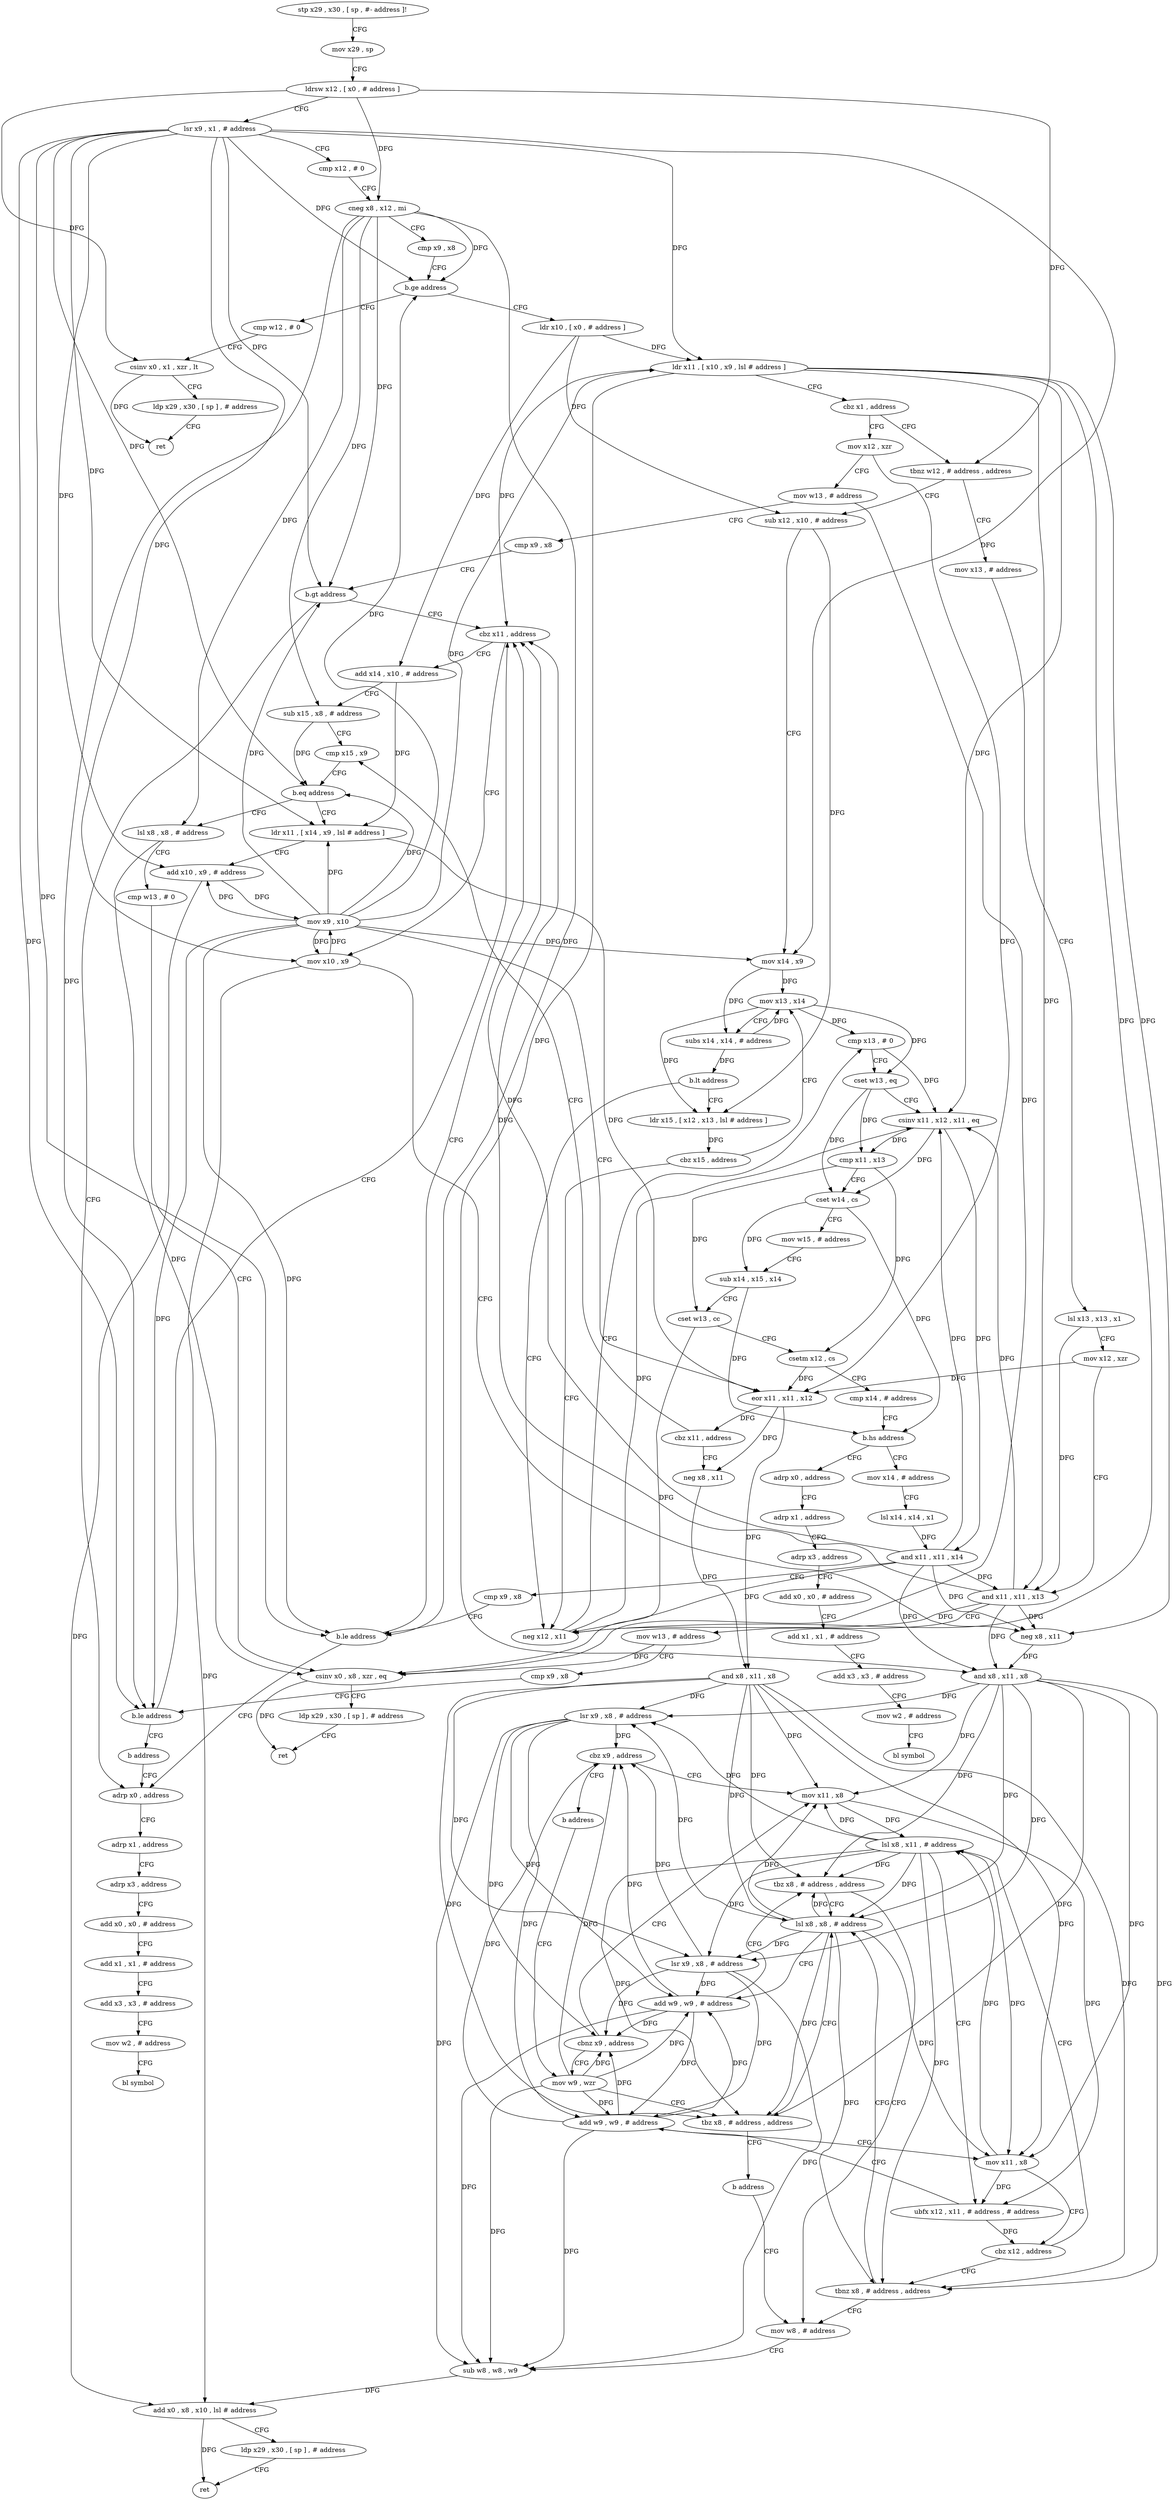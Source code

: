 digraph "func" {
"4268032" [label = "stp x29 , x30 , [ sp , #- address ]!" ]
"4268036" [label = "mov x29 , sp" ]
"4268040" [label = "ldrsw x12 , [ x0 , # address ]" ]
"4268044" [label = "lsr x9 , x1 , # address" ]
"4268048" [label = "cmp x12 , # 0" ]
"4268052" [label = "cneg x8 , x12 , mi" ]
"4268056" [label = "cmp x9 , x8" ]
"4268060" [label = "b.ge address" ]
"4268112" [label = "cmp w12 , # 0" ]
"4268064" [label = "ldr x10 , [ x0 , # address ]" ]
"4268116" [label = "csinv x0 , x1 , xzr , lt" ]
"4268120" [label = "ldp x29 , x30 , [ sp ] , # address" ]
"4268124" [label = "ret" ]
"4268068" [label = "ldr x11 , [ x10 , x9 , lsl # address ]" ]
"4268072" [label = "cbz x1 , address" ]
"4268128" [label = "mov x12 , xzr" ]
"4268076" [label = "tbnz w12 , # address , address" ]
"4268132" [label = "mov w13 , # address" ]
"4268136" [label = "cmp x9 , x8" ]
"4268140" [label = "b.gt address" ]
"4268392" [label = "adrp x0 , address" ]
"4268144" [label = "cbz x11 , address" ]
"4268296" [label = "sub x12 , x10 , # address" ]
"4268080" [label = "mov x13 , # address" ]
"4268396" [label = "adrp x1 , address" ]
"4268400" [label = "adrp x3 , address" ]
"4268404" [label = "add x0 , x0 , # address" ]
"4268408" [label = "add x1 , x1 , # address" ]
"4268412" [label = "add x3 , x3 , # address" ]
"4268416" [label = "mov w2 , # address" ]
"4268420" [label = "bl symbol" ]
"4268172" [label = "add x14 , x10 , # address" ]
"4268148" [label = "mov x10 , x9" ]
"4268300" [label = "mov x14 , x9" ]
"4268304" [label = "mov x13 , x14" ]
"4268084" [label = "lsl x13 , x13 , x1" ]
"4268088" [label = "mov x12 , xzr" ]
"4268092" [label = "and x11 , x11 , x13" ]
"4268096" [label = "mov w13 , # address" ]
"4268100" [label = "cmp x9 , x8" ]
"4268104" [label = "b.le address" ]
"4268108" [label = "b address" ]
"4268176" [label = "sub x15 , x8 , # address" ]
"4268180" [label = "cmp x15 , x9" ]
"4268152" [label = "neg x8 , x11" ]
"4268156" [label = "and x8 , x11 , x8" ]
"4268160" [label = "lsr x9 , x8 , # address" ]
"4268164" [label = "cbz x9 , address" ]
"4268224" [label = "mov x11 , x8" ]
"4268168" [label = "b address" ]
"4268324" [label = "neg x12 , x11" ]
"4268328" [label = "cmp x13 , # 0" ]
"4268332" [label = "cset w13 , eq" ]
"4268336" [label = "csinv x11 , x12 , x11 , eq" ]
"4268340" [label = "cmp x11 , x13" ]
"4268344" [label = "cset w14 , cs" ]
"4268348" [label = "mov w15 , # address" ]
"4268352" [label = "sub x14 , x15 , x14" ]
"4268356" [label = "cset w13 , cc" ]
"4268360" [label = "csetm x12 , cs" ]
"4268364" [label = "cmp x14 , # address" ]
"4268368" [label = "b.hs address" ]
"4268444" [label = "adrp x0 , address" ]
"4268372" [label = "mov x14 , # address" ]
"4268316" [label = "ldr x15 , [ x12 , x13 , lsl # address ]" ]
"4268320" [label = "cbz x15 , address" ]
"4268424" [label = "lsl x8 , x8 , # address" ]
"4268428" [label = "cmp w13 , # 0" ]
"4268432" [label = "csinv x0 , x8 , xzr , eq" ]
"4268436" [label = "ldp x29 , x30 , [ sp ] , # address" ]
"4268440" [label = "ret" ]
"4268188" [label = "ldr x11 , [ x14 , x9 , lsl # address ]" ]
"4268192" [label = "add x10 , x9 , # address" ]
"4268196" [label = "mov x9 , x10" ]
"4268200" [label = "eor x11 , x11 , x12" ]
"4268204" [label = "cbz x11 , address" ]
"4268208" [label = "neg x8 , x11" ]
"4268228" [label = "lsl x8 , x11 , # address" ]
"4268284" [label = "mov w9 , wzr" ]
"4268448" [label = "adrp x1 , address" ]
"4268452" [label = "adrp x3 , address" ]
"4268456" [label = "add x0 , x0 , # address" ]
"4268460" [label = "add x1 , x1 , # address" ]
"4268464" [label = "add x3 , x3 , # address" ]
"4268468" [label = "mov w2 , # address" ]
"4268472" [label = "bl symbol" ]
"4268376" [label = "lsl x14 , x14 , x1" ]
"4268380" [label = "and x11 , x11 , x14" ]
"4268384" [label = "cmp x9 , x8" ]
"4268388" [label = "b.le address" ]
"4268308" [label = "subs x14 , x14 , # address" ]
"4268312" [label = "b.lt address" ]
"4268184" [label = "b.eq address" ]
"4268212" [label = "and x8 , x11 , x8" ]
"4268216" [label = "lsr x9 , x8 , # address" ]
"4268220" [label = "cbnz x9 , address" ]
"4268232" [label = "ubfx x12 , x11 , # address , # address" ]
"4268236" [label = "add w9 , w9 , # address" ]
"4268240" [label = "mov x11 , x8" ]
"4268244" [label = "cbz x12 , address" ]
"4268248" [label = "tbnz x8 , # address , address" ]
"4268264" [label = "mov w8 , # address" ]
"4268252" [label = "lsl x8 , x8 , # address" ]
"4268288" [label = "tbz x8 , # address , address" ]
"4268292" [label = "b address" ]
"4268268" [label = "sub w8 , w8 , w9" ]
"4268272" [label = "add x0 , x8 , x10 , lsl # address" ]
"4268276" [label = "ldp x29 , x30 , [ sp ] , # address" ]
"4268280" [label = "ret" ]
"4268256" [label = "add w9 , w9 , # address" ]
"4268260" [label = "tbz x8 , # address , address" ]
"4268032" -> "4268036" [ label = "CFG" ]
"4268036" -> "4268040" [ label = "CFG" ]
"4268040" -> "4268044" [ label = "CFG" ]
"4268040" -> "4268052" [ label = "DFG" ]
"4268040" -> "4268116" [ label = "DFG" ]
"4268040" -> "4268076" [ label = "DFG" ]
"4268044" -> "4268048" [ label = "CFG" ]
"4268044" -> "4268060" [ label = "DFG" ]
"4268044" -> "4268068" [ label = "DFG" ]
"4268044" -> "4268140" [ label = "DFG" ]
"4268044" -> "4268300" [ label = "DFG" ]
"4268044" -> "4268104" [ label = "DFG" ]
"4268044" -> "4268148" [ label = "DFG" ]
"4268044" -> "4268184" [ label = "DFG" ]
"4268044" -> "4268188" [ label = "DFG" ]
"4268044" -> "4268192" [ label = "DFG" ]
"4268044" -> "4268388" [ label = "DFG" ]
"4268048" -> "4268052" [ label = "CFG" ]
"4268052" -> "4268056" [ label = "CFG" ]
"4268052" -> "4268060" [ label = "DFG" ]
"4268052" -> "4268140" [ label = "DFG" ]
"4268052" -> "4268104" [ label = "DFG" ]
"4268052" -> "4268176" [ label = "DFG" ]
"4268052" -> "4268424" [ label = "DFG" ]
"4268052" -> "4268388" [ label = "DFG" ]
"4268056" -> "4268060" [ label = "CFG" ]
"4268060" -> "4268112" [ label = "CFG" ]
"4268060" -> "4268064" [ label = "CFG" ]
"4268112" -> "4268116" [ label = "CFG" ]
"4268064" -> "4268068" [ label = "DFG" ]
"4268064" -> "4268296" [ label = "DFG" ]
"4268064" -> "4268172" [ label = "DFG" ]
"4268116" -> "4268120" [ label = "CFG" ]
"4268116" -> "4268124" [ label = "DFG" ]
"4268120" -> "4268124" [ label = "CFG" ]
"4268068" -> "4268072" [ label = "CFG" ]
"4268068" -> "4268144" [ label = "DFG" ]
"4268068" -> "4268092" [ label = "DFG" ]
"4268068" -> "4268152" [ label = "DFG" ]
"4268068" -> "4268156" [ label = "DFG" ]
"4268068" -> "4268324" [ label = "DFG" ]
"4268068" -> "4268336" [ label = "DFG" ]
"4268072" -> "4268128" [ label = "CFG" ]
"4268072" -> "4268076" [ label = "CFG" ]
"4268128" -> "4268132" [ label = "CFG" ]
"4268128" -> "4268200" [ label = "DFG" ]
"4268076" -> "4268296" [ label = "CFG" ]
"4268076" -> "4268080" [ label = "CFG" ]
"4268132" -> "4268136" [ label = "CFG" ]
"4268132" -> "4268432" [ label = "DFG" ]
"4268136" -> "4268140" [ label = "CFG" ]
"4268140" -> "4268392" [ label = "CFG" ]
"4268140" -> "4268144" [ label = "CFG" ]
"4268392" -> "4268396" [ label = "CFG" ]
"4268144" -> "4268172" [ label = "CFG" ]
"4268144" -> "4268148" [ label = "CFG" ]
"4268296" -> "4268300" [ label = "CFG" ]
"4268296" -> "4268316" [ label = "DFG" ]
"4268080" -> "4268084" [ label = "CFG" ]
"4268396" -> "4268400" [ label = "CFG" ]
"4268400" -> "4268404" [ label = "CFG" ]
"4268404" -> "4268408" [ label = "CFG" ]
"4268408" -> "4268412" [ label = "CFG" ]
"4268412" -> "4268416" [ label = "CFG" ]
"4268416" -> "4268420" [ label = "CFG" ]
"4268172" -> "4268176" [ label = "CFG" ]
"4268172" -> "4268188" [ label = "DFG" ]
"4268148" -> "4268152" [ label = "CFG" ]
"4268148" -> "4268196" [ label = "DFG" ]
"4268148" -> "4268272" [ label = "DFG" ]
"4268300" -> "4268304" [ label = "DFG" ]
"4268300" -> "4268308" [ label = "DFG" ]
"4268304" -> "4268308" [ label = "CFG" ]
"4268304" -> "4268328" [ label = "DFG" ]
"4268304" -> "4268332" [ label = "DFG" ]
"4268304" -> "4268316" [ label = "DFG" ]
"4268084" -> "4268088" [ label = "CFG" ]
"4268084" -> "4268092" [ label = "DFG" ]
"4268088" -> "4268092" [ label = "CFG" ]
"4268088" -> "4268200" [ label = "DFG" ]
"4268092" -> "4268096" [ label = "CFG" ]
"4268092" -> "4268144" [ label = "DFG" ]
"4268092" -> "4268152" [ label = "DFG" ]
"4268092" -> "4268156" [ label = "DFG" ]
"4268092" -> "4268324" [ label = "DFG" ]
"4268092" -> "4268336" [ label = "DFG" ]
"4268096" -> "4268100" [ label = "CFG" ]
"4268096" -> "4268432" [ label = "DFG" ]
"4268100" -> "4268104" [ label = "CFG" ]
"4268104" -> "4268144" [ label = "CFG" ]
"4268104" -> "4268108" [ label = "CFG" ]
"4268108" -> "4268392" [ label = "CFG" ]
"4268176" -> "4268180" [ label = "CFG" ]
"4268176" -> "4268184" [ label = "DFG" ]
"4268180" -> "4268184" [ label = "CFG" ]
"4268152" -> "4268156" [ label = "DFG" ]
"4268156" -> "4268160" [ label = "DFG" ]
"4268156" -> "4268224" [ label = "DFG" ]
"4268156" -> "4268240" [ label = "DFG" ]
"4268156" -> "4268288" [ label = "DFG" ]
"4268156" -> "4268216" [ label = "DFG" ]
"4268156" -> "4268248" [ label = "DFG" ]
"4268156" -> "4268252" [ label = "DFG" ]
"4268156" -> "4268260" [ label = "DFG" ]
"4268160" -> "4268164" [ label = "DFG" ]
"4268160" -> "4268236" [ label = "DFG" ]
"4268160" -> "4268220" [ label = "DFG" ]
"4268160" -> "4268256" [ label = "DFG" ]
"4268160" -> "4268268" [ label = "DFG" ]
"4268164" -> "4268224" [ label = "CFG" ]
"4268164" -> "4268168" [ label = "CFG" ]
"4268224" -> "4268228" [ label = "DFG" ]
"4268224" -> "4268232" [ label = "DFG" ]
"4268168" -> "4268284" [ label = "CFG" ]
"4268324" -> "4268328" [ label = "CFG" ]
"4268324" -> "4268336" [ label = "DFG" ]
"4268328" -> "4268332" [ label = "CFG" ]
"4268328" -> "4268336" [ label = "DFG" ]
"4268332" -> "4268336" [ label = "CFG" ]
"4268332" -> "4268340" [ label = "DFG" ]
"4268332" -> "4268344" [ label = "DFG" ]
"4268336" -> "4268340" [ label = "DFG" ]
"4268336" -> "4268344" [ label = "DFG" ]
"4268336" -> "4268380" [ label = "DFG" ]
"4268340" -> "4268344" [ label = "CFG" ]
"4268340" -> "4268356" [ label = "DFG" ]
"4268340" -> "4268360" [ label = "DFG" ]
"4268344" -> "4268348" [ label = "CFG" ]
"4268344" -> "4268352" [ label = "DFG" ]
"4268344" -> "4268368" [ label = "DFG" ]
"4268348" -> "4268352" [ label = "CFG" ]
"4268352" -> "4268356" [ label = "CFG" ]
"4268352" -> "4268368" [ label = "DFG" ]
"4268356" -> "4268360" [ label = "CFG" ]
"4268356" -> "4268432" [ label = "DFG" ]
"4268360" -> "4268364" [ label = "CFG" ]
"4268360" -> "4268200" [ label = "DFG" ]
"4268364" -> "4268368" [ label = "CFG" ]
"4268368" -> "4268444" [ label = "CFG" ]
"4268368" -> "4268372" [ label = "CFG" ]
"4268444" -> "4268448" [ label = "CFG" ]
"4268372" -> "4268376" [ label = "CFG" ]
"4268316" -> "4268320" [ label = "DFG" ]
"4268320" -> "4268304" [ label = "CFG" ]
"4268320" -> "4268324" [ label = "CFG" ]
"4268424" -> "4268428" [ label = "CFG" ]
"4268424" -> "4268432" [ label = "DFG" ]
"4268428" -> "4268432" [ label = "CFG" ]
"4268432" -> "4268436" [ label = "CFG" ]
"4268432" -> "4268440" [ label = "DFG" ]
"4268436" -> "4268440" [ label = "CFG" ]
"4268188" -> "4268192" [ label = "CFG" ]
"4268188" -> "4268200" [ label = "DFG" ]
"4268192" -> "4268196" [ label = "DFG" ]
"4268192" -> "4268272" [ label = "DFG" ]
"4268196" -> "4268200" [ label = "CFG" ]
"4268196" -> "4268068" [ label = "DFG" ]
"4268196" -> "4268300" [ label = "DFG" ]
"4268196" -> "4268148" [ label = "DFG" ]
"4268196" -> "4268184" [ label = "DFG" ]
"4268196" -> "4268188" [ label = "DFG" ]
"4268196" -> "4268192" [ label = "DFG" ]
"4268196" -> "4268060" [ label = "DFG" ]
"4268196" -> "4268140" [ label = "DFG" ]
"4268196" -> "4268104" [ label = "DFG" ]
"4268196" -> "4268388" [ label = "DFG" ]
"4268200" -> "4268204" [ label = "DFG" ]
"4268200" -> "4268208" [ label = "DFG" ]
"4268200" -> "4268212" [ label = "DFG" ]
"4268204" -> "4268180" [ label = "CFG" ]
"4268204" -> "4268208" [ label = "CFG" ]
"4268208" -> "4268212" [ label = "DFG" ]
"4268228" -> "4268232" [ label = "CFG" ]
"4268228" -> "4268160" [ label = "DFG" ]
"4268228" -> "4268224" [ label = "DFG" ]
"4268228" -> "4268240" [ label = "DFG" ]
"4268228" -> "4268288" [ label = "DFG" ]
"4268228" -> "4268216" [ label = "DFG" ]
"4268228" -> "4268248" [ label = "DFG" ]
"4268228" -> "4268252" [ label = "DFG" ]
"4268228" -> "4268260" [ label = "DFG" ]
"4268284" -> "4268288" [ label = "CFG" ]
"4268284" -> "4268164" [ label = "DFG" ]
"4268284" -> "4268236" [ label = "DFG" ]
"4268284" -> "4268220" [ label = "DFG" ]
"4268284" -> "4268256" [ label = "DFG" ]
"4268284" -> "4268268" [ label = "DFG" ]
"4268448" -> "4268452" [ label = "CFG" ]
"4268452" -> "4268456" [ label = "CFG" ]
"4268456" -> "4268460" [ label = "CFG" ]
"4268460" -> "4268464" [ label = "CFG" ]
"4268464" -> "4268468" [ label = "CFG" ]
"4268468" -> "4268472" [ label = "CFG" ]
"4268376" -> "4268380" [ label = "DFG" ]
"4268380" -> "4268384" [ label = "CFG" ]
"4268380" -> "4268144" [ label = "DFG" ]
"4268380" -> "4268152" [ label = "DFG" ]
"4268380" -> "4268324" [ label = "DFG" ]
"4268380" -> "4268336" [ label = "DFG" ]
"4268380" -> "4268092" [ label = "DFG" ]
"4268380" -> "4268156" [ label = "DFG" ]
"4268384" -> "4268388" [ label = "CFG" ]
"4268388" -> "4268144" [ label = "CFG" ]
"4268388" -> "4268392" [ label = "CFG" ]
"4268308" -> "4268312" [ label = "DFG" ]
"4268308" -> "4268304" [ label = "DFG" ]
"4268312" -> "4268324" [ label = "CFG" ]
"4268312" -> "4268316" [ label = "CFG" ]
"4268184" -> "4268424" [ label = "CFG" ]
"4268184" -> "4268188" [ label = "CFG" ]
"4268212" -> "4268216" [ label = "DFG" ]
"4268212" -> "4268160" [ label = "DFG" ]
"4268212" -> "4268224" [ label = "DFG" ]
"4268212" -> "4268240" [ label = "DFG" ]
"4268212" -> "4268288" [ label = "DFG" ]
"4268212" -> "4268248" [ label = "DFG" ]
"4268212" -> "4268252" [ label = "DFG" ]
"4268212" -> "4268260" [ label = "DFG" ]
"4268216" -> "4268220" [ label = "DFG" ]
"4268216" -> "4268164" [ label = "DFG" ]
"4268216" -> "4268236" [ label = "DFG" ]
"4268216" -> "4268256" [ label = "DFG" ]
"4268216" -> "4268268" [ label = "DFG" ]
"4268220" -> "4268284" [ label = "CFG" ]
"4268220" -> "4268224" [ label = "CFG" ]
"4268232" -> "4268236" [ label = "CFG" ]
"4268232" -> "4268244" [ label = "DFG" ]
"4268236" -> "4268240" [ label = "CFG" ]
"4268236" -> "4268164" [ label = "DFG" ]
"4268236" -> "4268220" [ label = "DFG" ]
"4268236" -> "4268256" [ label = "DFG" ]
"4268236" -> "4268268" [ label = "DFG" ]
"4268240" -> "4268244" [ label = "CFG" ]
"4268240" -> "4268228" [ label = "DFG" ]
"4268240" -> "4268232" [ label = "DFG" ]
"4268244" -> "4268228" [ label = "CFG" ]
"4268244" -> "4268248" [ label = "CFG" ]
"4268248" -> "4268264" [ label = "CFG" ]
"4268248" -> "4268252" [ label = "CFG" ]
"4268264" -> "4268268" [ label = "CFG" ]
"4268252" -> "4268256" [ label = "CFG" ]
"4268252" -> "4268160" [ label = "DFG" ]
"4268252" -> "4268224" [ label = "DFG" ]
"4268252" -> "4268240" [ label = "DFG" ]
"4268252" -> "4268288" [ label = "DFG" ]
"4268252" -> "4268216" [ label = "DFG" ]
"4268252" -> "4268248" [ label = "DFG" ]
"4268252" -> "4268260" [ label = "DFG" ]
"4268288" -> "4268252" [ label = "CFG" ]
"4268288" -> "4268292" [ label = "CFG" ]
"4268292" -> "4268264" [ label = "CFG" ]
"4268268" -> "4268272" [ label = "DFG" ]
"4268272" -> "4268276" [ label = "CFG" ]
"4268272" -> "4268280" [ label = "DFG" ]
"4268276" -> "4268280" [ label = "CFG" ]
"4268256" -> "4268260" [ label = "CFG" ]
"4268256" -> "4268164" [ label = "DFG" ]
"4268256" -> "4268236" [ label = "DFG" ]
"4268256" -> "4268220" [ label = "DFG" ]
"4268256" -> "4268268" [ label = "DFG" ]
"4268260" -> "4268252" [ label = "CFG" ]
"4268260" -> "4268264" [ label = "CFG" ]
}
